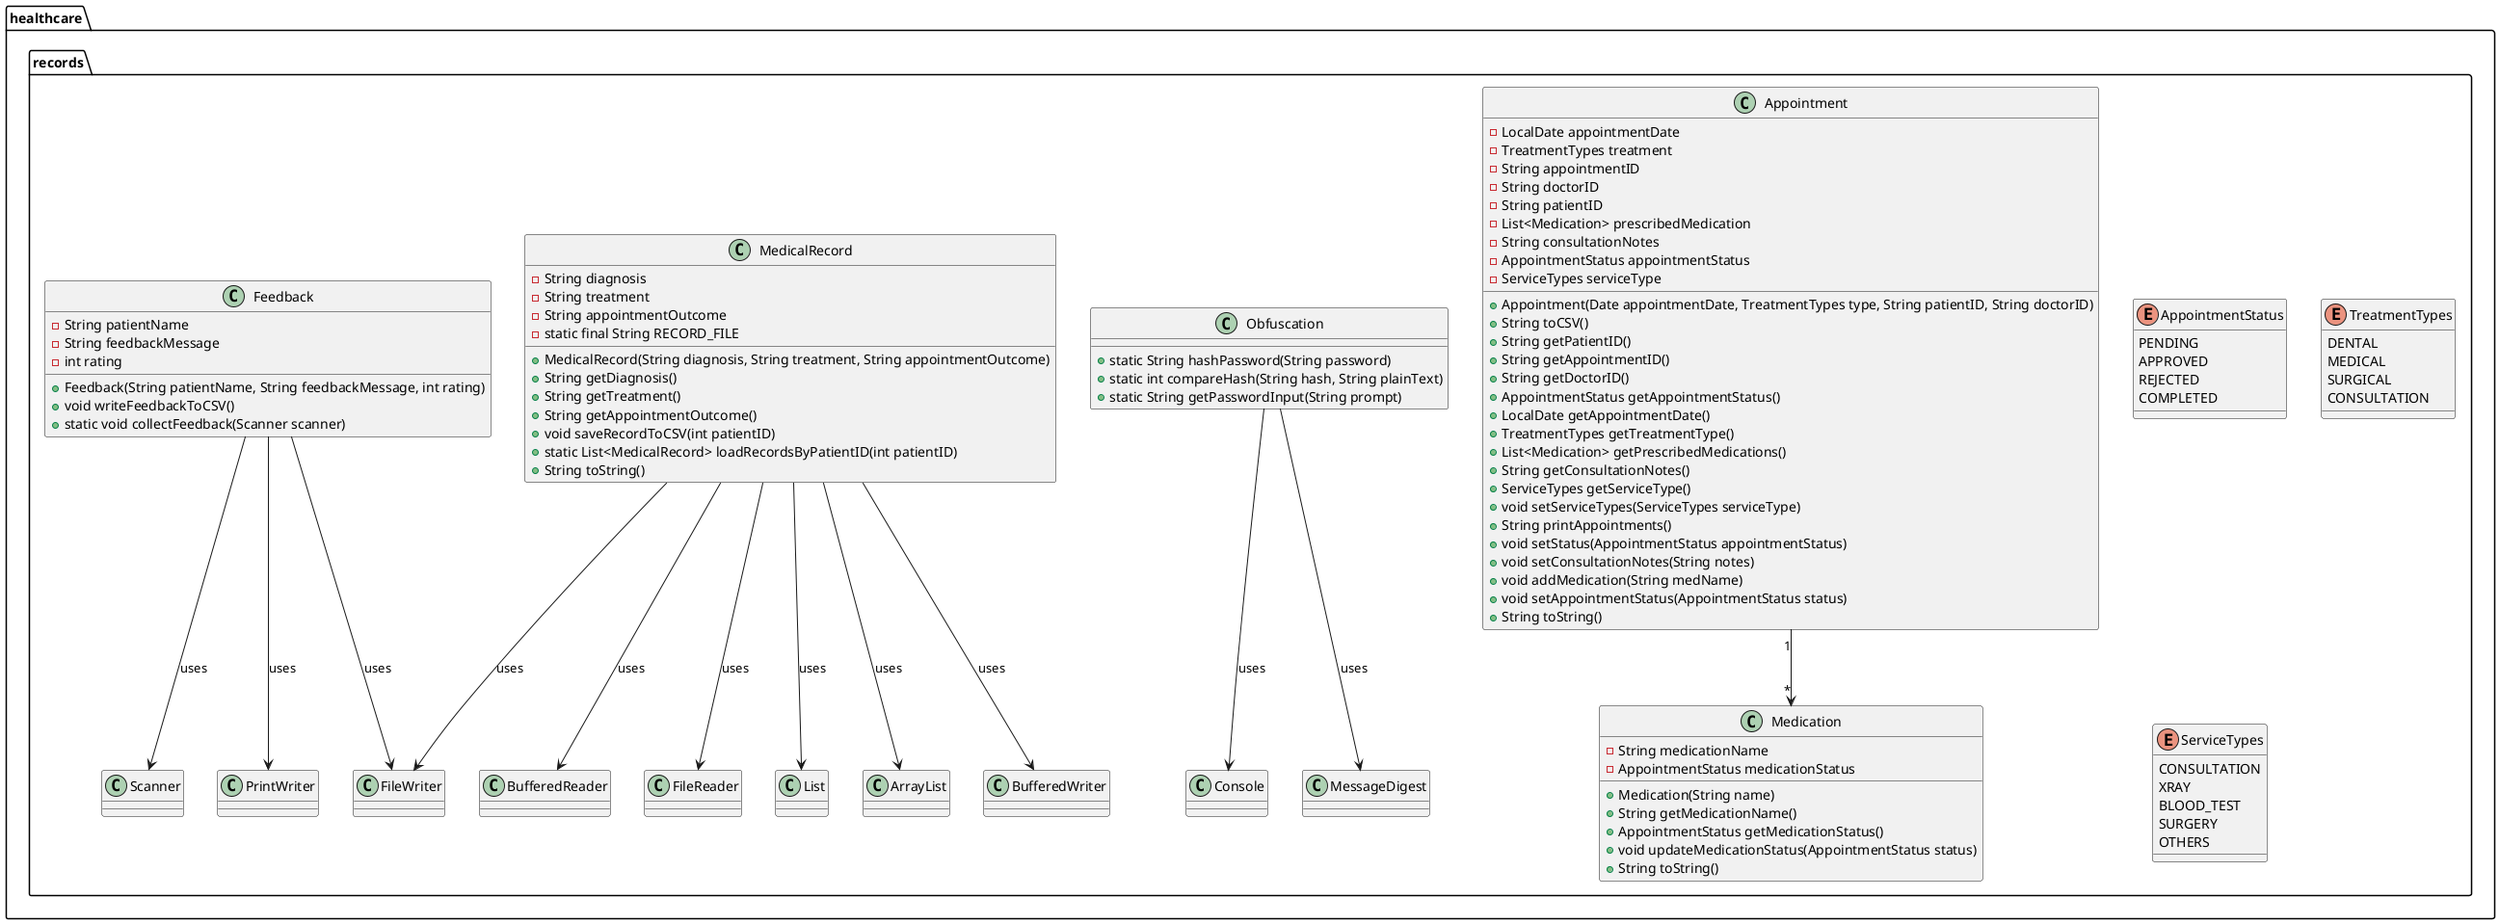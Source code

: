 @startuml
package healthcare.records {

    ' Appointment Class
    class Appointment {
        - LocalDate appointmentDate
        - TreatmentTypes treatment
        - String appointmentID
        - String doctorID
        - String patientID
        - List<Medication> prescribedMedication
        - String consultationNotes
        - AppointmentStatus appointmentStatus
        - ServiceTypes serviceType

        + Appointment(Date appointmentDate, TreatmentTypes type, String patientID, String doctorID)
        + String toCSV()
        + String getPatientID()
        + String getAppointmentID()
        + String getDoctorID()
        + AppointmentStatus getAppointmentStatus()
        + LocalDate getAppointmentDate()
        + TreatmentTypes getTreatmentType()
        + List<Medication> getPrescribedMedications()
        + String getConsultationNotes()
        + ServiceTypes getServiceType()
        + void setServiceTypes(ServiceTypes serviceType)
        + String printAppointments()
        + void setStatus(AppointmentStatus appointmentStatus)
        + void setConsultationNotes(String notes)
        + void addMedication(String medName)
        + void setAppointmentStatus(AppointmentStatus status)
        + String toString()
    }

    ' Medication Class
    class Medication {
        - String medicationName
        - AppointmentStatus medicationStatus

        + Medication(String name)
        + String getMedicationName()
        + AppointmentStatus getMedicationStatus()
        + void updateMedicationStatus(AppointmentStatus status)
        + String toString()
    }

    ' AppointmentStatus Enum
    enum AppointmentStatus {
        PENDING
        APPROVED
        REJECTED
        COMPLETED
    }

    ' TreatmentTypes Enum
    enum TreatmentTypes {
        DENTAL
        MEDICAL
        SURGICAL
        CONSULTATION
    }

    ' ServiceTypes Enum
    enum ServiceTypes {
        CONSULTATION
        XRAY
        BLOOD_TEST
        SURGERY
        OTHERS
    }

    Appointment "1" --> "*" Medication

    ' Obfuscation Class
    class Obfuscation {
        + static String hashPassword(String password)
        + static int compareHash(String hash, String plainText)
        + static String getPasswordInput(String prompt)
    }

    Obfuscation --> MessageDigest : uses
    Obfuscation --> Console : uses

    ' MedicalRecord Class
    class MedicalRecord {
        - String diagnosis
        - String treatment
        - String appointmentOutcome
        - static final String RECORD_FILE

        + MedicalRecord(String diagnosis, String treatment, String appointmentOutcome)
        + String getDiagnosis()
        + String getTreatment()
        + String getAppointmentOutcome()
        + void saveRecordToCSV(int patientID)
        + static List<MedicalRecord> loadRecordsByPatientID(int patientID)
        + String toString()
    }

    MedicalRecord --> BufferedWriter : uses
    MedicalRecord --> FileWriter : uses
    MedicalRecord --> BufferedReader : uses
    MedicalRecord --> FileReader : uses
    MedicalRecord --> List : uses
    MedicalRecord --> ArrayList : uses

    ' Feedback Class
    class Feedback {
        - String patientName
        - String feedbackMessage
        - int rating

        + Feedback(String patientName, String feedbackMessage, int rating)
        + void writeFeedbackToCSV()
        + static void collectFeedback(Scanner scanner)
    }

    Feedback --> Scanner : uses
    Feedback --> PrintWriter : uses
    Feedback --> FileWriter : uses
}
@enduml
